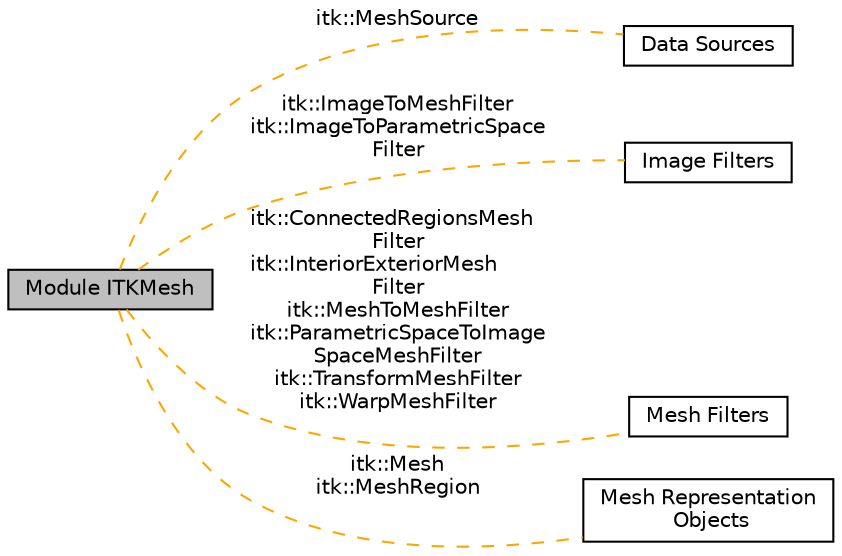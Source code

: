 digraph "Module ITKMesh"
{
  edge [fontname="Helvetica",fontsize="10",labelfontname="Helvetica",labelfontsize="10"];
  node [fontname="Helvetica",fontsize="10",shape=box];
  rankdir=LR;
  Node5 [label="Data Sources",height=0.2,width=0.4,color="black", fillcolor="white", style="filled",URL="$group__DataSources.html",tooltip=" "];
  Node1 [label="Module ITKMesh",height=0.2,width=0.4,color="black", fillcolor="grey75", style="filled", fontcolor="black",tooltip=" "];
  Node3 [label="Image Filters",height=0.2,width=0.4,color="black", fillcolor="white", style="filled",URL="$group__ImageFilters.html",tooltip=" "];
  Node2 [label="Mesh Filters",height=0.2,width=0.4,color="black", fillcolor="white", style="filled",URL="$group__MeshFilters.html",tooltip=" "];
  Node4 [label="Mesh Representation\l Objects",height=0.2,width=0.4,color="black", fillcolor="white", style="filled",URL="$group__MeshObjects.html",tooltip=" "];
  Node1->Node2 [shape=plaintext, label="itk::ConnectedRegionsMesh\lFilter\nitk::InteriorExteriorMesh\lFilter\nitk::MeshToMeshFilter\nitk::ParametricSpaceToImage\lSpaceMeshFilter\nitk::TransformMeshFilter\nitk::WarpMeshFilter", color="orange", dir="none", style="dashed"];
  Node1->Node3 [shape=plaintext, label="itk::ImageToMeshFilter\nitk::ImageToParametricSpace\lFilter", color="orange", dir="none", style="dashed"];
  Node1->Node4 [shape=plaintext, label="itk::Mesh\nitk::MeshRegion", color="orange", dir="none", style="dashed"];
  Node1->Node5 [shape=plaintext, label="itk::MeshSource", color="orange", dir="none", style="dashed"];
}

